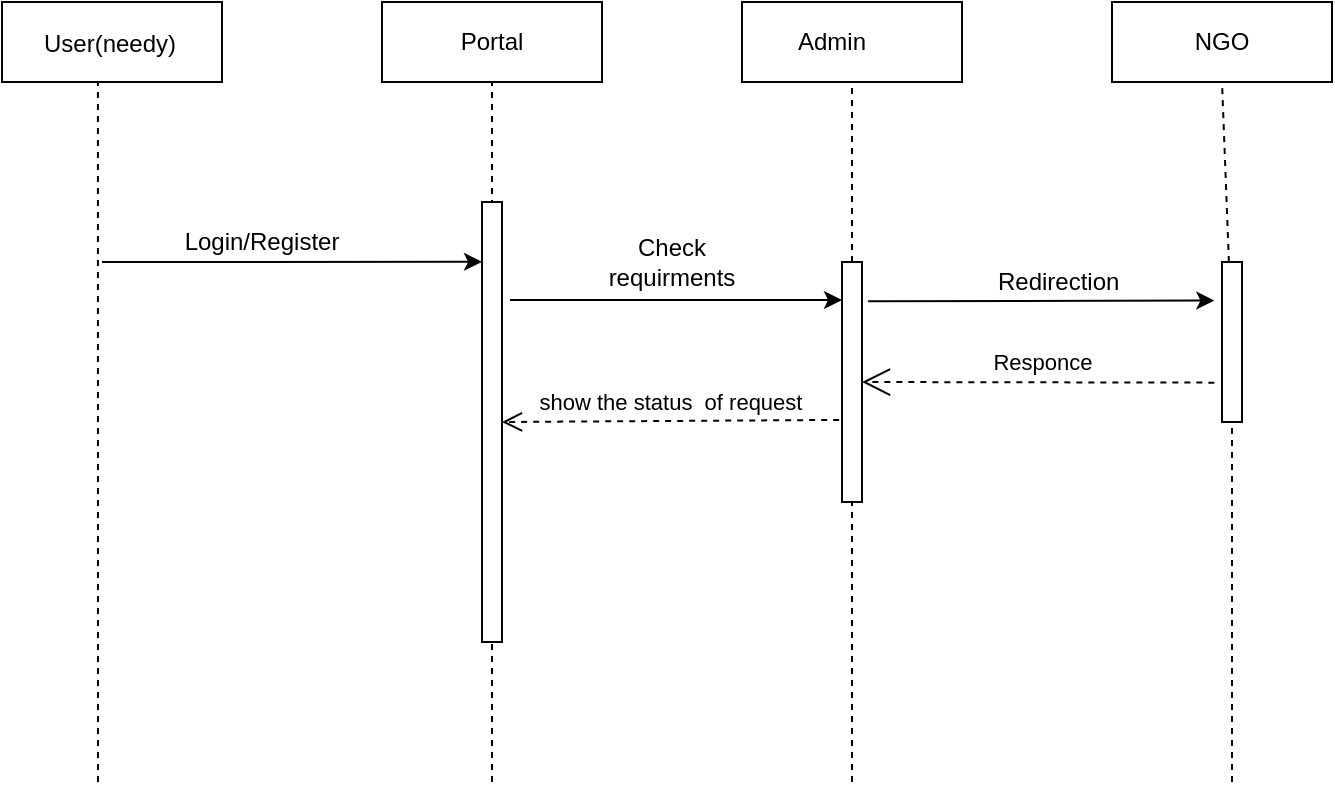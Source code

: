 <mxfile version="10.8.3" type="github"><diagram id="YHsD2MzC5nHNJghBpXji" name="Page-1"><mxGraphModel dx="1200" dy="621" grid="1" gridSize="10" guides="1" tooltips="1" connect="1" arrows="1" fold="1" page="1" pageScale="1" pageWidth="850" pageHeight="1100" math="0" shadow="0"><root><mxCell id="0"/><mxCell id="1" parent="0"/><mxCell id="7roDgOFkcMeqHXYXJ0t1-1" value="" style="rounded=0;whiteSpace=wrap;html=1;" vertex="1" parent="1"><mxGeometry x="90" y="120" width="110" height="40" as="geometry"/></mxCell><mxCell id="7roDgOFkcMeqHXYXJ0t1-3" value="" style="endArrow=none;dashed=1;html=1;entryX=0.436;entryY=1;entryDx=0;entryDy=0;entryPerimeter=0;" edge="1" parent="1" target="7roDgOFkcMeqHXYXJ0t1-1"><mxGeometry width="50" height="50" relative="1" as="geometry"><mxPoint x="138" y="510" as="sourcePoint"/><mxPoint x="225" y="220" as="targetPoint"/></mxGeometry></mxCell><mxCell id="7roDgOFkcMeqHXYXJ0t1-4" value="" style="rounded=0;whiteSpace=wrap;html=1;" vertex="1" parent="1"><mxGeometry x="280" y="120" width="110" height="40" as="geometry"/></mxCell><mxCell id="7roDgOFkcMeqHXYXJ0t1-5" value="" style="rounded=0;whiteSpace=wrap;html=1;" vertex="1" parent="1"><mxGeometry x="460" y="120" width="110" height="40" as="geometry"/></mxCell><mxCell id="7roDgOFkcMeqHXYXJ0t1-6" value="" style="rounded=0;whiteSpace=wrap;html=1;" vertex="1" parent="1"><mxGeometry x="645" y="120" width="110" height="40" as="geometry"/></mxCell><mxCell id="7roDgOFkcMeqHXYXJ0t1-9" value="" style="endArrow=none;dashed=1;html=1;entryX=0.5;entryY=1;entryDx=0;entryDy=0;" edge="1" parent="1" target="7roDgOFkcMeqHXYXJ0t1-4"><mxGeometry width="50" height="50" relative="1" as="geometry"><mxPoint x="335" y="510" as="sourcePoint"/><mxPoint x="360" y="170" as="targetPoint"/></mxGeometry></mxCell><mxCell id="7roDgOFkcMeqHXYXJ0t1-11" value="" style="endArrow=none;dashed=1;html=1;entryX=0.5;entryY=1;entryDx=0;entryDy=0;" edge="1" parent="1" source="7roDgOFkcMeqHXYXJ0t1-58" target="7roDgOFkcMeqHXYXJ0t1-5"><mxGeometry width="50" height="50" relative="1" as="geometry"><mxPoint x="520" y="660" as="sourcePoint"/><mxPoint x="550" y="160" as="targetPoint"/></mxGeometry></mxCell><mxCell id="7roDgOFkcMeqHXYXJ0t1-13" value="" style="endArrow=none;dashed=1;html=1;entryX=0.5;entryY=1;entryDx=0;entryDy=0;" edge="1" parent="1" source="7roDgOFkcMeqHXYXJ0t1-33" target="7roDgOFkcMeqHXYXJ0t1-6"><mxGeometry width="50" height="50" relative="1" as="geometry"><mxPoint x="700" y="660" as="sourcePoint"/><mxPoint x="730" y="160" as="targetPoint"/></mxGeometry></mxCell><mxCell id="7roDgOFkcMeqHXYXJ0t1-15" value="User(needy)" style="text;html=1;strokeColor=none;fillColor=none;align=center;verticalAlign=middle;whiteSpace=wrap;rounded=0;" vertex="1" parent="1"><mxGeometry x="89" y="131" width="110" height="20" as="geometry"/></mxCell><mxCell id="7roDgOFkcMeqHXYXJ0t1-16" value="Portal" style="text;html=1;strokeColor=none;fillColor=none;align=center;verticalAlign=middle;whiteSpace=wrap;rounded=0;" vertex="1" parent="1"><mxGeometry x="295" y="120" width="80" height="40" as="geometry"/></mxCell><mxCell id="7roDgOFkcMeqHXYXJ0t1-19" value="Admin" style="text;html=1;strokeColor=none;fillColor=none;align=center;verticalAlign=middle;whiteSpace=wrap;rounded=0;" vertex="1" parent="1"><mxGeometry x="470" y="120" width="70" height="40" as="geometry"/></mxCell><mxCell id="7roDgOFkcMeqHXYXJ0t1-22" value="NGO" style="text;html=1;strokeColor=none;fillColor=none;align=center;verticalAlign=middle;whiteSpace=wrap;rounded=0;" vertex="1" parent="1"><mxGeometry x="650" y="130" width="100" height="20" as="geometry"/></mxCell><mxCell id="7roDgOFkcMeqHXYXJ0t1-28" value="" style="rounded=0;whiteSpace=wrap;html=1;" vertex="1" parent="1"><mxGeometry x="330" y="220" width="10" height="220" as="geometry"/></mxCell><mxCell id="7roDgOFkcMeqHXYXJ0t1-33" value="" style="rounded=0;whiteSpace=wrap;html=1;" vertex="1" parent="1"><mxGeometry x="700" y="250" width="10" height="80" as="geometry"/></mxCell><mxCell id="7roDgOFkcMeqHXYXJ0t1-34" value="" style="endArrow=none;dashed=1;html=1;entryX=0.5;entryY=1;entryDx=0;entryDy=0;" edge="1" parent="1" target="7roDgOFkcMeqHXYXJ0t1-33"><mxGeometry width="50" height="50" relative="1" as="geometry"><mxPoint x="705" y="510" as="sourcePoint"/><mxPoint x="700" y="160" as="targetPoint"/></mxGeometry></mxCell><mxCell id="7roDgOFkcMeqHXYXJ0t1-36" value="" style="endArrow=classic;html=1;entryX=0;entryY=0.136;entryDx=0;entryDy=0;entryPerimeter=0;" edge="1" parent="1" target="7roDgOFkcMeqHXYXJ0t1-28"><mxGeometry width="50" height="50" relative="1" as="geometry"><mxPoint x="140" y="250" as="sourcePoint"/><mxPoint x="190" y="200" as="targetPoint"/></mxGeometry></mxCell><mxCell id="7roDgOFkcMeqHXYXJ0t1-37" value="Login/Register" style="text;html=1;strokeColor=none;fillColor=none;align=center;verticalAlign=middle;whiteSpace=wrap;rounded=0;" vertex="1" parent="1"><mxGeometry x="200" y="230" width="40" height="20" as="geometry"/></mxCell><mxCell id="7roDgOFkcMeqHXYXJ0t1-45" value="" style="endArrow=classic;html=1;exitX=1.4;exitY=0.223;exitDx=0;exitDy=0;exitPerimeter=0;" edge="1" parent="1" source="7roDgOFkcMeqHXYXJ0t1-28"><mxGeometry width="50" height="50" relative="1" as="geometry"><mxPoint x="340" y="310" as="sourcePoint"/><mxPoint x="510" y="269" as="targetPoint"/></mxGeometry></mxCell><mxCell id="7roDgOFkcMeqHXYXJ0t1-47" value="Check requirments" style="text;html=1;strokeColor=none;fillColor=none;align=center;verticalAlign=middle;whiteSpace=wrap;rounded=0;" vertex="1" parent="1"><mxGeometry x="390" y="240" width="70" height="20" as="geometry"/></mxCell><mxCell id="7roDgOFkcMeqHXYXJ0t1-55" value="" style="endArrow=classic;html=1;exitX=1.307;exitY=0.162;exitDx=0;exitDy=0;exitPerimeter=0;entryX=-0.383;entryY=0.241;entryDx=0;entryDy=0;entryPerimeter=0;" edge="1" parent="1" target="7roDgOFkcMeqHXYXJ0t1-33"><mxGeometry width="50" height="50" relative="1" as="geometry"><mxPoint x="523.069" y="269.655" as="sourcePoint"/><mxPoint x="570" y="270" as="targetPoint"/></mxGeometry></mxCell><mxCell id="7roDgOFkcMeqHXYXJ0t1-57" value="Redirection&amp;nbsp;" style="text;html=1;strokeColor=none;fillColor=none;align=center;verticalAlign=middle;whiteSpace=wrap;rounded=0;" vertex="1" parent="1"><mxGeometry x="600" y="250" width="40" height="20" as="geometry"/></mxCell><mxCell id="7roDgOFkcMeqHXYXJ0t1-58" value="" style="rounded=0;whiteSpace=wrap;html=1;" vertex="1" parent="1"><mxGeometry x="510" y="250" width="10" height="120" as="geometry"/></mxCell><mxCell id="7roDgOFkcMeqHXYXJ0t1-59" value="" style="endArrow=none;dashed=1;html=1;entryX=0.5;entryY=1;entryDx=0;entryDy=0;" edge="1" parent="1" target="7roDgOFkcMeqHXYXJ0t1-58"><mxGeometry width="50" height="50" relative="1" as="geometry"><mxPoint x="515" y="510" as="sourcePoint"/><mxPoint x="514.793" y="160" as="targetPoint"/></mxGeometry></mxCell><mxCell id="7roDgOFkcMeqHXYXJ0t1-68" value="Responce" style="endArrow=open;endSize=12;dashed=1;html=1;exitX=-0.383;exitY=0.754;exitDx=0;exitDy=0;exitPerimeter=0;entryX=1;entryY=0.5;entryDx=0;entryDy=0;" edge="1" parent="1" source="7roDgOFkcMeqHXYXJ0t1-33" target="7roDgOFkcMeqHXYXJ0t1-58"><mxGeometry x="-0.02" y="-10" width="160" relative="1" as="geometry"><mxPoint x="620" y="309.5" as="sourcePoint"/><mxPoint x="540" y="309.5" as="targetPoint"/><mxPoint as="offset"/></mxGeometry></mxCell><mxCell id="7roDgOFkcMeqHXYXJ0t1-72" value="show the status&amp;nbsp; of request" style="html=1;verticalAlign=bottom;endArrow=open;dashed=1;endSize=8;entryX=1;entryY=0.5;entryDx=0;entryDy=0;exitX=-0.141;exitY=0.658;exitDx=0;exitDy=0;exitPerimeter=0;" edge="1" parent="1" source="7roDgOFkcMeqHXYXJ0t1-58" target="7roDgOFkcMeqHXYXJ0t1-28"><mxGeometry relative="1" as="geometry"><mxPoint x="480" y="330" as="sourcePoint"/><mxPoint x="400" y="330" as="targetPoint"/></mxGeometry></mxCell></root></mxGraphModel></diagram><diagram id="GrRW-3aRg9VvcbxqAyAs" name="Page-2"><mxGraphModel dx="1200" dy="621" grid="1" gridSize="10" guides="1" tooltips="1" connect="1" arrows="1" fold="1" page="1" pageScale="1" pageWidth="850" pageHeight="1100" math="0" shadow="0"><root><mxCell id="gyCeFgSDPgZpCg69QaQR-0"/><mxCell id="gyCeFgSDPgZpCg69QaQR-1" parent="gyCeFgSDPgZpCg69QaQR-0"/><mxCell id="BnU7r9VGqz213NzhN5Sn-2" value="" style="edgeStyle=orthogonalEdgeStyle;rounded=0;orthogonalLoop=1;jettySize=auto;html=1;" edge="1" parent="gyCeFgSDPgZpCg69QaQR-1" source="BnU7r9VGqz213NzhN5Sn-0"><mxGeometry relative="1" as="geometry"><mxPoint x="420" y="20.0" as="targetPoint"/></mxGeometry></mxCell><mxCell id="BnU7r9VGqz213NzhN5Sn-0" value="" style="shape=folder;fontStyle=1;spacingTop=10;tabWidth=207;tabHeight=35;tabPosition=left;html=1;" vertex="1" parent="gyCeFgSDPgZpCg69QaQR-1"><mxGeometry x="50" y="30" width="770" height="580" as="geometry"/></mxCell><mxCell id="0NeOtnYayMQewL2hSNrJ-0" value="" style="rounded=0;whiteSpace=wrap;html=1;" vertex="1" parent="gyCeFgSDPgZpCg69QaQR-1"><mxGeometry x="110" y="140" width="110" height="40" as="geometry"/></mxCell><mxCell id="0NeOtnYayMQewL2hSNrJ-1" value="" style="endArrow=none;dashed=1;html=1;entryX=0.436;entryY=1;entryDx=0;entryDy=0;entryPerimeter=0;" edge="1" parent="gyCeFgSDPgZpCg69QaQR-1" target="0NeOtnYayMQewL2hSNrJ-0"><mxGeometry width="50" height="50" relative="1" as="geometry"><mxPoint x="158" y="530" as="sourcePoint"/><mxPoint x="245" y="240" as="targetPoint"/></mxGeometry></mxCell><mxCell id="0NeOtnYayMQewL2hSNrJ-2" value="" style="rounded=0;whiteSpace=wrap;html=1;" vertex="1" parent="gyCeFgSDPgZpCg69QaQR-1"><mxGeometry x="300" y="140" width="110" height="40" as="geometry"/></mxCell><mxCell id="0NeOtnYayMQewL2hSNrJ-3" value="" style="rounded=0;whiteSpace=wrap;html=1;" vertex="1" parent="gyCeFgSDPgZpCg69QaQR-1"><mxGeometry x="480" y="140" width="110" height="40" as="geometry"/></mxCell><mxCell id="0NeOtnYayMQewL2hSNrJ-4" value="" style="rounded=0;whiteSpace=wrap;html=1;" vertex="1" parent="gyCeFgSDPgZpCg69QaQR-1"><mxGeometry x="665" y="140" width="110" height="40" as="geometry"/></mxCell><mxCell id="0NeOtnYayMQewL2hSNrJ-5" value="" style="endArrow=none;dashed=1;html=1;entryX=0.5;entryY=1;entryDx=0;entryDy=0;" edge="1" parent="gyCeFgSDPgZpCg69QaQR-1" target="0NeOtnYayMQewL2hSNrJ-2"><mxGeometry width="50" height="50" relative="1" as="geometry"><mxPoint x="355" y="530" as="sourcePoint"/><mxPoint x="380" y="190" as="targetPoint"/></mxGeometry></mxCell><mxCell id="0NeOtnYayMQewL2hSNrJ-6" value="" style="endArrow=none;dashed=1;html=1;entryX=0.5;entryY=1;entryDx=0;entryDy=0;" edge="1" parent="gyCeFgSDPgZpCg69QaQR-1" source="0NeOtnYayMQewL2hSNrJ-21" target="0NeOtnYayMQewL2hSNrJ-3"><mxGeometry width="50" height="50" relative="1" as="geometry"><mxPoint x="540" y="680" as="sourcePoint"/><mxPoint x="570" y="180" as="targetPoint"/></mxGeometry></mxCell><mxCell id="0NeOtnYayMQewL2hSNrJ-7" value="" style="endArrow=none;dashed=1;html=1;entryX=0.5;entryY=1;entryDx=0;entryDy=0;" edge="1" parent="gyCeFgSDPgZpCg69QaQR-1" source="0NeOtnYayMQewL2hSNrJ-13" target="0NeOtnYayMQewL2hSNrJ-4"><mxGeometry width="50" height="50" relative="1" as="geometry"><mxPoint x="720" y="680" as="sourcePoint"/><mxPoint x="750" y="180" as="targetPoint"/></mxGeometry></mxCell><mxCell id="0NeOtnYayMQewL2hSNrJ-8" value="User(needy)" style="text;html=1;strokeColor=none;fillColor=none;align=center;verticalAlign=middle;whiteSpace=wrap;rounded=0;" vertex="1" parent="gyCeFgSDPgZpCg69QaQR-1"><mxGeometry x="109" y="151" width="110" height="20" as="geometry"/></mxCell><mxCell id="0NeOtnYayMQewL2hSNrJ-9" value="Portal" style="text;html=1;strokeColor=none;fillColor=none;align=center;verticalAlign=middle;whiteSpace=wrap;rounded=0;" vertex="1" parent="gyCeFgSDPgZpCg69QaQR-1"><mxGeometry x="315" y="140" width="80" height="40" as="geometry"/></mxCell><mxCell id="0NeOtnYayMQewL2hSNrJ-10" value="Admin" style="text;html=1;strokeColor=none;fillColor=none;align=center;verticalAlign=middle;whiteSpace=wrap;rounded=0;" vertex="1" parent="gyCeFgSDPgZpCg69QaQR-1"><mxGeometry x="490" y="140" width="70" height="40" as="geometry"/></mxCell><mxCell id="0NeOtnYayMQewL2hSNrJ-11" value="NGO" style="text;html=1;strokeColor=none;fillColor=none;align=center;verticalAlign=middle;whiteSpace=wrap;rounded=0;" vertex="1" parent="gyCeFgSDPgZpCg69QaQR-1"><mxGeometry x="670" y="150" width="100" height="20" as="geometry"/></mxCell><mxCell id="0NeOtnYayMQewL2hSNrJ-12" value="" style="rounded=0;whiteSpace=wrap;html=1;" vertex="1" parent="gyCeFgSDPgZpCg69QaQR-1"><mxGeometry x="350" y="240" width="10" height="220" as="geometry"/></mxCell><mxCell id="0NeOtnYayMQewL2hSNrJ-13" value="" style="rounded=0;whiteSpace=wrap;html=1;" vertex="1" parent="gyCeFgSDPgZpCg69QaQR-1"><mxGeometry x="720" y="270" width="10" height="80" as="geometry"/></mxCell><mxCell id="0NeOtnYayMQewL2hSNrJ-14" value="" style="endArrow=none;dashed=1;html=1;entryX=0.5;entryY=1;entryDx=0;entryDy=0;" edge="1" parent="gyCeFgSDPgZpCg69QaQR-1" target="0NeOtnYayMQewL2hSNrJ-13"><mxGeometry width="50" height="50" relative="1" as="geometry"><mxPoint x="725.0" y="530" as="sourcePoint"/><mxPoint x="720" y="180" as="targetPoint"/></mxGeometry></mxCell><mxCell id="0NeOtnYayMQewL2hSNrJ-15" value="" style="endArrow=classic;html=1;entryX=0;entryY=0.136;entryDx=0;entryDy=0;entryPerimeter=0;" edge="1" parent="gyCeFgSDPgZpCg69QaQR-1" target="0NeOtnYayMQewL2hSNrJ-12"><mxGeometry width="50" height="50" relative="1" as="geometry"><mxPoint x="160" y="270" as="sourcePoint"/><mxPoint x="210" y="220" as="targetPoint"/></mxGeometry></mxCell><mxCell id="0NeOtnYayMQewL2hSNrJ-16" value="Login/Register" style="text;html=1;strokeColor=none;fillColor=none;align=center;verticalAlign=middle;whiteSpace=wrap;rounded=0;" vertex="1" parent="gyCeFgSDPgZpCg69QaQR-1"><mxGeometry x="220" y="250" width="40" height="20" as="geometry"/></mxCell><mxCell id="0NeOtnYayMQewL2hSNrJ-17" value="" style="endArrow=classic;html=1;exitX=1.4;exitY=0.223;exitDx=0;exitDy=0;exitPerimeter=0;" edge="1" parent="gyCeFgSDPgZpCg69QaQR-1" source="0NeOtnYayMQewL2hSNrJ-12"><mxGeometry width="50" height="50" relative="1" as="geometry"><mxPoint x="360" y="330" as="sourcePoint"/><mxPoint x="530" y="289" as="targetPoint"/></mxGeometry></mxCell><mxCell id="0NeOtnYayMQewL2hSNrJ-18" value="Check requirments" style="text;html=1;strokeColor=none;fillColor=none;align=center;verticalAlign=middle;whiteSpace=wrap;rounded=0;" vertex="1" parent="gyCeFgSDPgZpCg69QaQR-1"><mxGeometry x="410" y="260" width="70" height="20" as="geometry"/></mxCell><mxCell id="0NeOtnYayMQewL2hSNrJ-19" value="" style="endArrow=classic;html=1;exitX=1.307;exitY=0.162;exitDx=0;exitDy=0;exitPerimeter=0;entryX=-0.383;entryY=0.241;entryDx=0;entryDy=0;entryPerimeter=0;" edge="1" parent="gyCeFgSDPgZpCg69QaQR-1" target="0NeOtnYayMQewL2hSNrJ-13"><mxGeometry width="50" height="50" relative="1" as="geometry"><mxPoint x="543.069" y="289.655" as="sourcePoint"/><mxPoint x="590" y="290" as="targetPoint"/></mxGeometry></mxCell><mxCell id="0NeOtnYayMQewL2hSNrJ-20" value="Redirection&amp;nbsp;" style="text;html=1;strokeColor=none;fillColor=none;align=center;verticalAlign=middle;whiteSpace=wrap;rounded=0;" vertex="1" parent="gyCeFgSDPgZpCg69QaQR-1"><mxGeometry x="620" y="270" width="40" height="20" as="geometry"/></mxCell><mxCell id="0NeOtnYayMQewL2hSNrJ-21" value="" style="rounded=0;whiteSpace=wrap;html=1;" vertex="1" parent="gyCeFgSDPgZpCg69QaQR-1"><mxGeometry x="530" y="270" width="10" height="120" as="geometry"/></mxCell><mxCell id="0NeOtnYayMQewL2hSNrJ-22" value="" style="endArrow=none;dashed=1;html=1;entryX=0.5;entryY=1;entryDx=0;entryDy=0;" edge="1" parent="gyCeFgSDPgZpCg69QaQR-1" target="0NeOtnYayMQewL2hSNrJ-21"><mxGeometry width="50" height="50" relative="1" as="geometry"><mxPoint x="535" y="530" as="sourcePoint"/><mxPoint x="534.793" y="180" as="targetPoint"/></mxGeometry></mxCell><mxCell id="0NeOtnYayMQewL2hSNrJ-23" value="Responce" style="endArrow=open;endSize=12;dashed=1;html=1;exitX=-0.383;exitY=0.754;exitDx=0;exitDy=0;exitPerimeter=0;entryX=1;entryY=0.5;entryDx=0;entryDy=0;" edge="1" parent="gyCeFgSDPgZpCg69QaQR-1" source="0NeOtnYayMQewL2hSNrJ-13" target="0NeOtnYayMQewL2hSNrJ-21"><mxGeometry x="-0.02" y="-10" width="160" relative="1" as="geometry"><mxPoint x="640" y="329.5" as="sourcePoint"/><mxPoint x="560" y="329.5" as="targetPoint"/><mxPoint as="offset"/></mxGeometry></mxCell><mxCell id="0NeOtnYayMQewL2hSNrJ-24" value="show the status&amp;nbsp; of request" style="html=1;verticalAlign=bottom;endArrow=open;dashed=1;endSize=8;entryX=1;entryY=0.5;entryDx=0;entryDy=0;exitX=-0.141;exitY=0.658;exitDx=0;exitDy=0;exitPerimeter=0;" edge="1" parent="gyCeFgSDPgZpCg69QaQR-1" source="0NeOtnYayMQewL2hSNrJ-21" target="0NeOtnYayMQewL2hSNrJ-12"><mxGeometry relative="1" as="geometry"><mxPoint x="500" y="350" as="sourcePoint"/><mxPoint x="420" y="350" as="targetPoint"/></mxGeometry></mxCell><mxCell id="0NeOtnYayMQewL2hSNrJ-26" value="User(needy)" style="text;html=1;strokeColor=none;fillColor=none;align=center;verticalAlign=middle;whiteSpace=wrap;rounded=0;" vertex="1" parent="gyCeFgSDPgZpCg69QaQR-1"><mxGeometry x="123" y="41" width="40" height="20" as="geometry"/></mxCell></root></mxGraphModel></diagram><diagram id="PhoA1O_u3TlMm4-8G_Nq" name="Page-3"><mxGraphModel dx="988" dy="512" grid="1" gridSize="10" guides="1" tooltips="1" connect="1" arrows="1" fold="1" page="1" pageScale="1" pageWidth="850" pageHeight="1100" math="0" shadow="0"><root><mxCell id="GLHa3H58NuH-ylZz2rhe-0"/><mxCell id="GLHa3H58NuH-ylZz2rhe-1" parent="GLHa3H58NuH-ylZz2rhe-0"/><mxCell id="fXLfJ7bZt-o1vrwXWK3p-1" value="" style="shape=folder;fontStyle=1;spacingTop=10;tabWidth=207;tabHeight=35;tabPosition=left;html=1;" vertex="1" parent="GLHa3H58NuH-ylZz2rhe-1"><mxGeometry x="20" y="80" width="770" height="580" as="geometry"/></mxCell><mxCell id="fXLfJ7bZt-o1vrwXWK3p-2" value="" style="rounded=0;whiteSpace=wrap;html=1;" vertex="1" parent="GLHa3H58NuH-ylZz2rhe-1"><mxGeometry x="110" y="140" width="110" height="40" as="geometry"/></mxCell><mxCell id="fXLfJ7bZt-o1vrwXWK3p-3" value="" style="endArrow=none;dashed=1;html=1;entryX=0.436;entryY=1;entryDx=0;entryDy=0;entryPerimeter=0;" edge="1" parent="GLHa3H58NuH-ylZz2rhe-1" target="fXLfJ7bZt-o1vrwXWK3p-2"><mxGeometry width="50" height="50" relative="1" as="geometry"><mxPoint x="158" y="530" as="sourcePoint"/><mxPoint x="245" y="240" as="targetPoint"/></mxGeometry></mxCell><mxCell id="fXLfJ7bZt-o1vrwXWK3p-4" value="" style="rounded=0;whiteSpace=wrap;html=1;" vertex="1" parent="GLHa3H58NuH-ylZz2rhe-1"><mxGeometry x="300" y="140" width="110" height="40" as="geometry"/></mxCell><mxCell id="fXLfJ7bZt-o1vrwXWK3p-5" value="" style="rounded=0;whiteSpace=wrap;html=1;" vertex="1" parent="GLHa3H58NuH-ylZz2rhe-1"><mxGeometry x="480" y="140" width="110" height="40" as="geometry"/></mxCell><mxCell id="fXLfJ7bZt-o1vrwXWK3p-6" value="" style="rounded=0;whiteSpace=wrap;html=1;" vertex="1" parent="GLHa3H58NuH-ylZz2rhe-1"><mxGeometry x="665" y="140" width="110" height="40" as="geometry"/></mxCell><mxCell id="fXLfJ7bZt-o1vrwXWK3p-7" value="" style="endArrow=none;dashed=1;html=1;entryX=0.5;entryY=1;entryDx=0;entryDy=0;" edge="1" parent="GLHa3H58NuH-ylZz2rhe-1" target="fXLfJ7bZt-o1vrwXWK3p-4" source="AJsN6DLdTBFzOBM09FQV-7"><mxGeometry width="50" height="50" relative="1" as="geometry"><mxPoint x="355" y="530" as="sourcePoint"/><mxPoint x="380" y="190" as="targetPoint"/></mxGeometry></mxCell><mxCell id="fXLfJ7bZt-o1vrwXWK3p-8" value="" style="endArrow=none;dashed=1;html=1;entryX=0.5;entryY=1;entryDx=0;entryDy=0;" edge="1" parent="GLHa3H58NuH-ylZz2rhe-1" source="fXLfJ7bZt-o1vrwXWK3p-23" target="fXLfJ7bZt-o1vrwXWK3p-5"><mxGeometry width="50" height="50" relative="1" as="geometry"><mxPoint x="540" y="680" as="sourcePoint"/><mxPoint x="570" y="180" as="targetPoint"/></mxGeometry></mxCell><mxCell id="fXLfJ7bZt-o1vrwXWK3p-9" value="" style="endArrow=none;dashed=1;html=1;entryX=0.5;entryY=1;entryDx=0;entryDy=0;" edge="1" parent="GLHa3H58NuH-ylZz2rhe-1" source="fXLfJ7bZt-o1vrwXWK3p-15" target="fXLfJ7bZt-o1vrwXWK3p-6"><mxGeometry width="50" height="50" relative="1" as="geometry"><mxPoint x="720" y="680" as="sourcePoint"/><mxPoint x="750" y="180" as="targetPoint"/></mxGeometry></mxCell><mxCell id="fXLfJ7bZt-o1vrwXWK3p-10" value="User(Social Worker)" style="text;html=1;strokeColor=none;fillColor=none;align=center;verticalAlign=middle;whiteSpace=wrap;rounded=0;" vertex="1" parent="GLHa3H58NuH-ylZz2rhe-1"><mxGeometry x="120" y="151" width="97" height="20" as="geometry"/></mxCell><mxCell id="fXLfJ7bZt-o1vrwXWK3p-11" value="Portal" style="text;html=1;strokeColor=none;fillColor=none;align=center;verticalAlign=middle;whiteSpace=wrap;rounded=0;" vertex="1" parent="GLHa3H58NuH-ylZz2rhe-1"><mxGeometry x="315" y="140" width="80" height="40" as="geometry"/></mxCell><mxCell id="fXLfJ7bZt-o1vrwXWK3p-12" value="Admin" style="text;html=1;strokeColor=none;fillColor=none;align=center;verticalAlign=middle;whiteSpace=wrap;rounded=0;" vertex="1" parent="GLHa3H58NuH-ylZz2rhe-1"><mxGeometry x="490" y="140" width="70" height="40" as="geometry"/></mxCell><mxCell id="fXLfJ7bZt-o1vrwXWK3p-13" value="NGO" style="text;html=1;strokeColor=none;fillColor=none;align=center;verticalAlign=middle;whiteSpace=wrap;rounded=0;" vertex="1" parent="GLHa3H58NuH-ylZz2rhe-1"><mxGeometry x="670" y="150" width="100" height="20" as="geometry"/></mxCell><mxCell id="fXLfJ7bZt-o1vrwXWK3p-15" value="" style="rounded=0;whiteSpace=wrap;html=1;" vertex="1" parent="GLHa3H58NuH-ylZz2rhe-1"><mxGeometry x="720" y="380" width="10" height="140" as="geometry"/></mxCell><mxCell id="fXLfJ7bZt-o1vrwXWK3p-16" value="" style="endArrow=none;dashed=1;html=1;entryX=0.5;entryY=1;entryDx=0;entryDy=0;" edge="1" parent="GLHa3H58NuH-ylZz2rhe-1" target="fXLfJ7bZt-o1vrwXWK3p-15"><mxGeometry width="50" height="50" relative="1" as="geometry"><mxPoint x="725.0" y="530" as="sourcePoint"/><mxPoint x="720" y="180" as="targetPoint"/></mxGeometry></mxCell><mxCell id="fXLfJ7bZt-o1vrwXWK3p-17" value="" style="endArrow=classic;html=1;entryX=0;entryY=0.136;entryDx=0;entryDy=0;entryPerimeter=0;" edge="1" parent="GLHa3H58NuH-ylZz2rhe-1"><mxGeometry width="50" height="50" relative="1" as="geometry"><mxPoint x="160" y="270" as="sourcePoint"/><mxPoint x="350" y="270" as="targetPoint"/></mxGeometry></mxCell><mxCell id="fXLfJ7bZt-o1vrwXWK3p-18" value="Login/Register" style="text;html=1;strokeColor=none;fillColor=none;align=center;verticalAlign=middle;whiteSpace=wrap;rounded=0;" vertex="1" parent="GLHa3H58NuH-ylZz2rhe-1"><mxGeometry x="220" y="250" width="40" height="20" as="geometry"/></mxCell><mxCell id="fXLfJ7bZt-o1vrwXWK3p-19" value="" style="endArrow=classic;html=1;exitX=1.4;exitY=0.223;exitDx=0;exitDy=0;exitPerimeter=0;" edge="1" parent="GLHa3H58NuH-ylZz2rhe-1"><mxGeometry width="50" height="50" relative="1" as="geometry"><mxPoint x="364" y="289" as="sourcePoint"/><mxPoint x="530" y="289.0" as="targetPoint"/></mxGeometry></mxCell><mxCell id="fXLfJ7bZt-o1vrwXWK3p-20" value="validatation" style="text;html=1;strokeColor=none;fillColor=none;align=center;verticalAlign=middle;whiteSpace=wrap;rounded=0;" vertex="1" parent="GLHa3H58NuH-ylZz2rhe-1"><mxGeometry x="410" y="260" width="70" height="20" as="geometry"/></mxCell><mxCell id="fXLfJ7bZt-o1vrwXWK3p-23" value="" style="rounded=0;whiteSpace=wrap;html=1;" vertex="1" parent="GLHa3H58NuH-ylZz2rhe-1"><mxGeometry x="530" y="270" width="10" height="110" as="geometry"/></mxCell><mxCell id="fXLfJ7bZt-o1vrwXWK3p-24" value="" style="endArrow=none;dashed=1;html=1;entryX=0.5;entryY=1;entryDx=0;entryDy=0;" edge="1" parent="GLHa3H58NuH-ylZz2rhe-1" target="fXLfJ7bZt-o1vrwXWK3p-23" source="AJsN6DLdTBFzOBM09FQV-16"><mxGeometry width="50" height="50" relative="1" as="geometry"><mxPoint x="535" y="530" as="sourcePoint"/><mxPoint x="534.793" y="180" as="targetPoint"/></mxGeometry></mxCell><mxCell id="fXLfJ7bZt-o1vrwXWK3p-27" value="User(Social Worker)" style="text;html=1;strokeColor=none;fillColor=none;align=center;verticalAlign=middle;whiteSpace=wrap;rounded=0;" vertex="1" parent="GLHa3H58NuH-ylZz2rhe-1"><mxGeometry x="50" y="90" width="113" height="20" as="geometry"/></mxCell><mxCell id="AJsN6DLdTBFzOBM09FQV-6" value="Regulated" style="html=1;verticalAlign=bottom;endArrow=open;dashed=1;endSize=8;entryX=1;entryY=0.5;entryDx=0;entryDy=0;" edge="1" parent="GLHa3H58NuH-ylZz2rhe-1"><mxGeometry x="0.059" y="-10" relative="1" as="geometry"><mxPoint x="530" y="350" as="sourcePoint"/><mxPoint x="360" y="350" as="targetPoint"/><mxPoint as="offset"/></mxGeometry></mxCell><mxCell id="AJsN6DLdTBFzOBM09FQV-7" value="" style="rounded=0;whiteSpace=wrap;html=1;" vertex="1" parent="GLHa3H58NuH-ylZz2rhe-1"><mxGeometry x="350" y="260" width="10" height="110" as="geometry"/></mxCell><mxCell id="AJsN6DLdTBFzOBM09FQV-8" value="" style="endArrow=none;dashed=1;html=1;entryX=0.5;entryY=1;entryDx=0;entryDy=0;" edge="1" parent="GLHa3H58NuH-ylZz2rhe-1" source="AJsN6DLdTBFzOBM09FQV-9" target="AJsN6DLdTBFzOBM09FQV-7"><mxGeometry width="50" height="50" relative="1" as="geometry"><mxPoint x="355" y="530" as="sourcePoint"/><mxPoint x="355" y="180" as="targetPoint"/></mxGeometry></mxCell><mxCell id="AJsN6DLdTBFzOBM09FQV-9" value="" style="rounded=0;whiteSpace=wrap;html=1;" vertex="1" parent="GLHa3H58NuH-ylZz2rhe-1"><mxGeometry x="350" y="390" width="10" height="110" as="geometry"/></mxCell><mxCell id="AJsN6DLdTBFzOBM09FQV-10" value="" style="endArrow=none;dashed=1;html=1;entryX=0.5;entryY=1;entryDx=0;entryDy=0;" edge="1" parent="GLHa3H58NuH-ylZz2rhe-1" target="AJsN6DLdTBFzOBM09FQV-9"><mxGeometry width="50" height="50" relative="1" as="geometry"><mxPoint x="355" y="530" as="sourcePoint"/><mxPoint x="355" y="370" as="targetPoint"/></mxGeometry></mxCell><mxCell id="AJsN6DLdTBFzOBM09FQV-13" value="" style="endArrow=classic;html=1;entryX=0;entryY=0.25;entryDx=0;entryDy=0;" edge="1" parent="GLHa3H58NuH-ylZz2rhe-1" target="AJsN6DLdTBFzOBM09FQV-9"><mxGeometry width="50" height="50" relative="1" as="geometry"><mxPoint x="160" y="418" as="sourcePoint"/><mxPoint x="210" y="410" as="targetPoint"/></mxGeometry></mxCell><mxCell id="AJsN6DLdTBFzOBM09FQV-15" value="Register for events" style="text;html=1;strokeColor=none;fillColor=none;align=center;verticalAlign=middle;whiteSpace=wrap;rounded=0;" vertex="1" parent="GLHa3H58NuH-ylZz2rhe-1"><mxGeometry x="180" y="400" width="170" height="20" as="geometry"/></mxCell><mxCell id="AJsN6DLdTBFzOBM09FQV-16" value="" style="rounded=0;whiteSpace=wrap;html=1;" vertex="1" parent="GLHa3H58NuH-ylZz2rhe-1"><mxGeometry x="530" y="390" width="10" height="80" as="geometry"/></mxCell><mxCell id="AJsN6DLdTBFzOBM09FQV-17" value="" style="endArrow=none;dashed=1;html=1;entryX=0.5;entryY=1;entryDx=0;entryDy=0;" edge="1" parent="GLHa3H58NuH-ylZz2rhe-1" target="AJsN6DLdTBFzOBM09FQV-16"><mxGeometry width="50" height="50" relative="1" as="geometry"><mxPoint x="535" y="530" as="sourcePoint"/><mxPoint x="535" y="380" as="targetPoint"/></mxGeometry></mxCell><mxCell id="AJsN6DLdTBFzOBM09FQV-19" value="" style="endArrow=classic;html=1;exitX=1.4;exitY=0.223;exitDx=0;exitDy=0;exitPerimeter=0;entryX=0;entryY=0.25;entryDx=0;entryDy=0;" edge="1" parent="GLHa3H58NuH-ylZz2rhe-1" target="AJsN6DLdTBFzOBM09FQV-16"><mxGeometry width="50" height="50" relative="1" as="geometry"><mxPoint x="360" y="410" as="sourcePoint"/><mxPoint x="526" y="410.0" as="targetPoint"/></mxGeometry></mxCell><mxCell id="AJsN6DLdTBFzOBM09FQV-21" value="Request Received&amp;nbsp;" style="text;html=1;strokeColor=none;fillColor=none;align=center;verticalAlign=middle;whiteSpace=wrap;rounded=0;" vertex="1" parent="GLHa3H58NuH-ylZz2rhe-1"><mxGeometry x="370" y="390" width="140" height="20" as="geometry"/></mxCell><mxCell id="AJsN6DLdTBFzOBM09FQV-22" value="" style="endArrow=classic;html=1;exitX=1;exitY=0.25;exitDx=0;exitDy=0;entryX=0;entryY=0.25;entryDx=0;entryDy=0;" edge="1" parent="GLHa3H58NuH-ylZz2rhe-1" source="AJsN6DLdTBFzOBM09FQV-16" target="fXLfJ7bZt-o1vrwXWK3p-15"><mxGeometry width="50" height="50" relative="1" as="geometry"><mxPoint x="547" y="409" as="sourcePoint"/><mxPoint x="713" y="409.0" as="targetPoint"/><Array as="points"><mxPoint x="720" y="410"/></Array></mxGeometry></mxCell><mxCell id="AJsN6DLdTBFzOBM09FQV-24" value="Volunteer list" style="text;html=1;strokeColor=none;fillColor=none;align=center;verticalAlign=middle;whiteSpace=wrap;rounded=0;" vertex="1" parent="GLHa3H58NuH-ylZz2rhe-1"><mxGeometry x="570" y="380" width="99" height="20" as="geometry"/></mxCell><mxCell id="AJsN6DLdTBFzOBM09FQV-29" value="Send event details" style="html=1;verticalAlign=bottom;endArrow=open;dashed=1;endSize=8;entryX=0.195;entryY=0.741;entryDx=0;entryDy=0;entryPerimeter=0;" edge="1" parent="GLHa3H58NuH-ylZz2rhe-1" target="fXLfJ7bZt-o1vrwXWK3p-1"><mxGeometry relative="1" as="geometry"><mxPoint x="720" y="510" as="sourcePoint"/><mxPoint x="640" y="510" as="targetPoint"/></mxGeometry></mxCell></root></mxGraphModel></diagram><diagram id="KGBO0QDmxmdx4tHfyH7Y" name="Page-4"><mxGraphModel dx="1200" dy="621" grid="1" gridSize="10" guides="1" tooltips="1" connect="1" arrows="1" fold="1" page="1" pageScale="1" pageWidth="850" pageHeight="1100" math="0" shadow="0"><root><mxCell id="csSggtCqelq3oQXL7-nj-0"/><mxCell id="csSggtCqelq3oQXL7-nj-1" parent="csSggtCqelq3oQXL7-nj-0"/><mxCell id="eBAIFrzqEoup61bFFo26-0" value="" style="shape=folder;fontStyle=1;spacingTop=10;tabWidth=207;tabHeight=35;tabPosition=left;html=1;" vertex="1" parent="csSggtCqelq3oQXL7-nj-1"><mxGeometry x="20" y="90" width="770" height="580" as="geometry"/></mxCell><mxCell id="eBAIFrzqEoup61bFFo26-1" value="" style="rounded=0;whiteSpace=wrap;html=1;" vertex="1" parent="csSggtCqelq3oQXL7-nj-1"><mxGeometry x="110" y="140" width="110" height="40" as="geometry"/></mxCell><mxCell id="eBAIFrzqEoup61bFFo26-2" value="" style="endArrow=none;dashed=1;html=1;entryX=0.436;entryY=1;entryDx=0;entryDy=0;entryPerimeter=0;" edge="1" parent="csSggtCqelq3oQXL7-nj-1" target="eBAIFrzqEoup61bFFo26-1"><mxGeometry width="50" height="50" relative="1" as="geometry"><mxPoint x="158" y="530" as="sourcePoint"/><mxPoint x="245" y="240" as="targetPoint"/></mxGeometry></mxCell><mxCell id="eBAIFrzqEoup61bFFo26-3" value="" style="rounded=0;whiteSpace=wrap;html=1;" vertex="1" parent="csSggtCqelq3oQXL7-nj-1"><mxGeometry x="300" y="140" width="110" height="40" as="geometry"/></mxCell><mxCell id="eBAIFrzqEoup61bFFo26-4" value="" style="rounded=0;whiteSpace=wrap;html=1;" vertex="1" parent="csSggtCqelq3oQXL7-nj-1"><mxGeometry x="480" y="140" width="110" height="40" as="geometry"/></mxCell><mxCell id="eBAIFrzqEoup61bFFo26-5" value="" style="rounded=0;whiteSpace=wrap;html=1;" vertex="1" parent="csSggtCqelq3oQXL7-nj-1"><mxGeometry x="665" y="140" width="110" height="40" as="geometry"/></mxCell><mxCell id="eBAIFrzqEoup61bFFo26-6" value="" style="endArrow=none;dashed=1;html=1;entryX=0.5;entryY=1;entryDx=0;entryDy=0;" edge="1" parent="csSggtCqelq3oQXL7-nj-1" source="eBAIFrzqEoup61bFFo26-23" target="eBAIFrzqEoup61bFFo26-3"><mxGeometry width="50" height="50" relative="1" as="geometry"><mxPoint x="355" y="530" as="sourcePoint"/><mxPoint x="380" y="190" as="targetPoint"/></mxGeometry></mxCell><mxCell id="eBAIFrzqEoup61bFFo26-7" value="" style="endArrow=none;dashed=1;html=1;entryX=0.5;entryY=1;entryDx=0;entryDy=0;" edge="1" parent="csSggtCqelq3oQXL7-nj-1" source="eBAIFrzqEoup61bFFo26-19" target="eBAIFrzqEoup61bFFo26-4"><mxGeometry width="50" height="50" relative="1" as="geometry"><mxPoint x="540" y="680" as="sourcePoint"/><mxPoint x="570" y="180" as="targetPoint"/></mxGeometry></mxCell><mxCell id="eBAIFrzqEoup61bFFo26-8" value="" style="endArrow=none;dashed=1;html=1;entryX=0.5;entryY=1;entryDx=0;entryDy=0;" edge="1" parent="csSggtCqelq3oQXL7-nj-1" source="eBAIFrzqEoup61bFFo26-13" target="eBAIFrzqEoup61bFFo26-5"><mxGeometry width="50" height="50" relative="1" as="geometry"><mxPoint x="720" y="680" as="sourcePoint"/><mxPoint x="750" y="180" as="targetPoint"/></mxGeometry></mxCell><mxCell id="eBAIFrzqEoup61bFFo26-10" value="Portal" style="text;html=1;strokeColor=none;fillColor=none;align=center;verticalAlign=middle;whiteSpace=wrap;rounded=0;" vertex="1" parent="csSggtCqelq3oQXL7-nj-1"><mxGeometry x="315" y="140" width="80" height="40" as="geometry"/></mxCell><mxCell id="eBAIFrzqEoup61bFFo26-11" value="Admin" style="text;html=1;strokeColor=none;fillColor=none;align=center;verticalAlign=middle;whiteSpace=wrap;rounded=0;" vertex="1" parent="csSggtCqelq3oQXL7-nj-1"><mxGeometry x="490" y="140" width="70" height="40" as="geometry"/></mxCell><mxCell id="eBAIFrzqEoup61bFFo26-13" value="" style="rounded=0;whiteSpace=wrap;html=1;" vertex="1" parent="csSggtCqelq3oQXL7-nj-1"><mxGeometry x="720" y="460" width="10" height="60" as="geometry"/></mxCell><mxCell id="eBAIFrzqEoup61bFFo26-14" value="" style="endArrow=none;dashed=1;html=1;entryX=0.5;entryY=1;entryDx=0;entryDy=0;" edge="1" parent="csSggtCqelq3oQXL7-nj-1" target="eBAIFrzqEoup61bFFo26-13"><mxGeometry width="50" height="50" relative="1" as="geometry"><mxPoint x="725.0" y="530" as="sourcePoint"/><mxPoint x="720" y="180" as="targetPoint"/></mxGeometry></mxCell><mxCell id="eBAIFrzqEoup61bFFo26-15" value="" style="endArrow=classic;html=1;entryX=0;entryY=0.136;entryDx=0;entryDy=0;entryPerimeter=0;" edge="1" parent="csSggtCqelq3oQXL7-nj-1"><mxGeometry width="50" height="50" relative="1" as="geometry"><mxPoint x="160" y="270.0" as="sourcePoint"/><mxPoint x="350" y="270.0" as="targetPoint"/></mxGeometry></mxCell><mxCell id="eBAIFrzqEoup61bFFo26-16" value="Login/Register" style="text;html=1;strokeColor=none;fillColor=none;align=center;verticalAlign=middle;whiteSpace=wrap;rounded=0;" vertex="1" parent="csSggtCqelq3oQXL7-nj-1"><mxGeometry x="220" y="250" width="40" height="20" as="geometry"/></mxCell><mxCell id="eBAIFrzqEoup61bFFo26-17" value="" style="endArrow=classic;html=1;exitX=1.4;exitY=0.223;exitDx=0;exitDy=0;exitPerimeter=0;" edge="1" parent="csSggtCqelq3oQXL7-nj-1"><mxGeometry width="50" height="50" relative="1" as="geometry"><mxPoint x="364" y="289" as="sourcePoint"/><mxPoint x="530" y="289" as="targetPoint"/></mxGeometry></mxCell><mxCell id="eBAIFrzqEoup61bFFo26-18" value="validatation" style="text;html=1;strokeColor=none;fillColor=none;align=center;verticalAlign=middle;whiteSpace=wrap;rounded=0;" vertex="1" parent="csSggtCqelq3oQXL7-nj-1"><mxGeometry x="410" y="260" width="70" height="20" as="geometry"/></mxCell><mxCell id="eBAIFrzqEoup61bFFo26-19" value="" style="rounded=0;whiteSpace=wrap;html=1;" vertex="1" parent="csSggtCqelq3oQXL7-nj-1"><mxGeometry x="530" y="270" width="10" height="110" as="geometry"/></mxCell><mxCell id="eBAIFrzqEoup61bFFo26-20" value="" style="endArrow=none;dashed=1;html=1;entryX=0.5;entryY=1;entryDx=0;entryDy=0;" edge="1" parent="csSggtCqelq3oQXL7-nj-1" source="eBAIFrzqEoup61bFFo26-29" target="eBAIFrzqEoup61bFFo26-19"><mxGeometry width="50" height="50" relative="1" as="geometry"><mxPoint x="535" y="530" as="sourcePoint"/><mxPoint x="534.793" y="180" as="targetPoint"/></mxGeometry></mxCell><mxCell id="eBAIFrzqEoup61bFFo26-22" value="Regulated" style="html=1;verticalAlign=bottom;endArrow=open;dashed=1;endSize=8;entryX=1;entryY=0.5;entryDx=0;entryDy=0;" edge="1" parent="csSggtCqelq3oQXL7-nj-1"><mxGeometry x="0.059" y="-10" relative="1" as="geometry"><mxPoint x="530" y="350.0" as="sourcePoint"/><mxPoint x="360" y="350.0" as="targetPoint"/><mxPoint as="offset"/></mxGeometry></mxCell><mxCell id="eBAIFrzqEoup61bFFo26-23" value="" style="rounded=0;whiteSpace=wrap;html=1;" vertex="1" parent="csSggtCqelq3oQXL7-nj-1"><mxGeometry x="350" y="260" width="10" height="110" as="geometry"/></mxCell><mxCell id="eBAIFrzqEoup61bFFo26-24" value="" style="endArrow=none;dashed=1;html=1;entryX=0.5;entryY=1;entryDx=0;entryDy=0;" edge="1" parent="csSggtCqelq3oQXL7-nj-1" source="eBAIFrzqEoup61bFFo26-25" target="eBAIFrzqEoup61bFFo26-23"><mxGeometry width="50" height="50" relative="1" as="geometry"><mxPoint x="355" y="530" as="sourcePoint"/><mxPoint x="355" y="180" as="targetPoint"/></mxGeometry></mxCell><mxCell id="eBAIFrzqEoup61bFFo26-25" value="" style="rounded=0;whiteSpace=wrap;html=1;" vertex="1" parent="csSggtCqelq3oQXL7-nj-1"><mxGeometry x="350" y="370" width="10" height="100" as="geometry"/></mxCell><mxCell id="eBAIFrzqEoup61bFFo26-26" value="" style="endArrow=none;dashed=1;html=1;entryX=0.5;entryY=1;entryDx=0;entryDy=0;" edge="1" parent="csSggtCqelq3oQXL7-nj-1" target="eBAIFrzqEoup61bFFo26-25"><mxGeometry width="50" height="50" relative="1" as="geometry"><mxPoint x="355" y="530" as="sourcePoint"/><mxPoint x="355" y="370" as="targetPoint"/></mxGeometry></mxCell><mxCell id="eBAIFrzqEoup61bFFo26-27" value="" style="endArrow=classic;html=1;entryX=-0.067;entryY=0.473;entryDx=0;entryDy=0;entryPerimeter=0;" edge="1" parent="csSggtCqelq3oQXL7-nj-1" target="eBAIFrzqEoup61bFFo26-25"><mxGeometry width="50" height="50" relative="1" as="geometry"><mxPoint x="160" y="418" as="sourcePoint"/><mxPoint x="210" y="410" as="targetPoint"/></mxGeometry></mxCell><mxCell id="eBAIFrzqEoup61bFFo26-29" value="" style="rounded=0;whiteSpace=wrap;html=1;" vertex="1" parent="csSggtCqelq3oQXL7-nj-1"><mxGeometry x="530" y="390" width="10" height="100" as="geometry"/></mxCell><mxCell id="eBAIFrzqEoup61bFFo26-30" value="" style="endArrow=none;dashed=1;html=1;entryX=0.5;entryY=1;entryDx=0;entryDy=0;" edge="1" parent="csSggtCqelq3oQXL7-nj-1" target="eBAIFrzqEoup61bFFo26-29"><mxGeometry width="50" height="50" relative="1" as="geometry"><mxPoint x="535" y="530" as="sourcePoint"/><mxPoint x="535" y="380" as="targetPoint"/></mxGeometry></mxCell><mxCell id="eBAIFrzqEoup61bFFo26-31" value="" style="endArrow=classic;html=1;exitX=1.4;exitY=0.223;exitDx=0;exitDy=0;exitPerimeter=0;entryX=-0.033;entryY=0.19;entryDx=0;entryDy=0;entryPerimeter=0;" edge="1" parent="csSggtCqelq3oQXL7-nj-1" target="eBAIFrzqEoup61bFFo26-29"><mxGeometry width="50" height="50" relative="1" as="geometry"><mxPoint x="360" y="410" as="sourcePoint"/><mxPoint x="526" y="410.0" as="targetPoint"/></mxGeometry></mxCell><mxCell id="eBAIFrzqEoup61bFFo26-32" value="Request Received&amp;nbsp;" style="text;html=1;strokeColor=none;fillColor=none;align=center;verticalAlign=middle;whiteSpace=wrap;rounded=0;" vertex="1" parent="csSggtCqelq3oQXL7-nj-1"><mxGeometry x="370" y="390" width="140" height="20" as="geometry"/></mxCell><mxCell id="eBAIFrzqEoup61bFFo26-36" value="NGO" style="text;html=1;strokeColor=none;fillColor=none;align=center;verticalAlign=middle;whiteSpace=wrap;rounded=0;" vertex="1" parent="csSggtCqelq3oQXL7-nj-1"><mxGeometry x="145" y="150" width="40" height="20" as="geometry"/></mxCell><mxCell id="eBAIFrzqEoup61bFFo26-37" value="User" style="text;html=1;strokeColor=none;fillColor=none;align=center;verticalAlign=middle;whiteSpace=wrap;rounded=0;" vertex="1" parent="csSggtCqelq3oQXL7-nj-1"><mxGeometry x="690" y="150" width="40" height="20" as="geometry"/></mxCell><mxCell id="eBAIFrzqEoup61bFFo26-38" value="Event&amp;nbsp; creaation" style="text;html=1;strokeColor=none;fillColor=none;align=center;verticalAlign=middle;whiteSpace=wrap;rounded=0;" vertex="1" parent="csSggtCqelq3oQXL7-nj-1"><mxGeometry x="204" y="400" width="100" height="20" as="geometry"/></mxCell><mxCell id="eBAIFrzqEoup61bFFo26-40" value="Update event" style="html=1;verticalAlign=bottom;endArrow=open;dashed=1;endSize=8;entryX=0.965;entryY=0.802;entryDx=0;entryDy=0;entryPerimeter=0;" edge="1" parent="csSggtCqelq3oQXL7-nj-1" target="eBAIFrzqEoup61bFFo26-25"><mxGeometry x="-0.029" relative="1" as="geometry"><mxPoint x="535" y="449.5" as="sourcePoint"/><mxPoint x="365" y="449.5" as="targetPoint"/><mxPoint as="offset"/></mxGeometry></mxCell><mxCell id="eBAIFrzqEoup61bFFo26-44" value="Send volunteer list" style="html=1;verticalAlign=bottom;endArrow=open;dashed=1;endSize=8;exitX=0;exitY=0.9;exitDx=0;exitDy=0;exitPerimeter=0;" edge="1" parent="csSggtCqelq3oQXL7-nj-1" source="eBAIFrzqEoup61bFFo26-29"><mxGeometry relative="1" as="geometry"><mxPoint x="520" y="480" as="sourcePoint"/><mxPoint x="160" y="480" as="targetPoint"/></mxGeometry></mxCell><mxCell id="eBAIFrzqEoup61bFFo26-48" value="" style="endArrow=classic;html=1;entryX=0.169;entryY=0.632;entryDx=0;entryDy=0;entryPerimeter=0;" edge="1" parent="csSggtCqelq3oQXL7-nj-1" target="eBAIFrzqEoup61bFFo26-13"><mxGeometry width="50" height="50" relative="1" as="geometry"><mxPoint x="160" y="500" as="sourcePoint"/><mxPoint x="530" y="500" as="targetPoint"/></mxGeometry></mxCell><mxCell id="eBAIFrzqEoup61bFFo26-50" value="Send event details" style="text;html=1;strokeColor=none;fillColor=none;align=center;verticalAlign=middle;whiteSpace=wrap;rounded=0;" vertex="1" parent="csSggtCqelq3oQXL7-nj-1"><mxGeometry x="310" y="480" width="110" height="20" as="geometry"/></mxCell><mxCell id="vj6dtym5rf_1qOu5LTgA-0" value="NGO" style="text;html=1;strokeColor=none;fillColor=none;align=center;verticalAlign=middle;whiteSpace=wrap;rounded=0;" vertex="1" parent="csSggtCqelq3oQXL7-nj-1"><mxGeometry x="70" y="100" width="40" height="20" as="geometry"/></mxCell></root></mxGraphModel></diagram></mxfile>